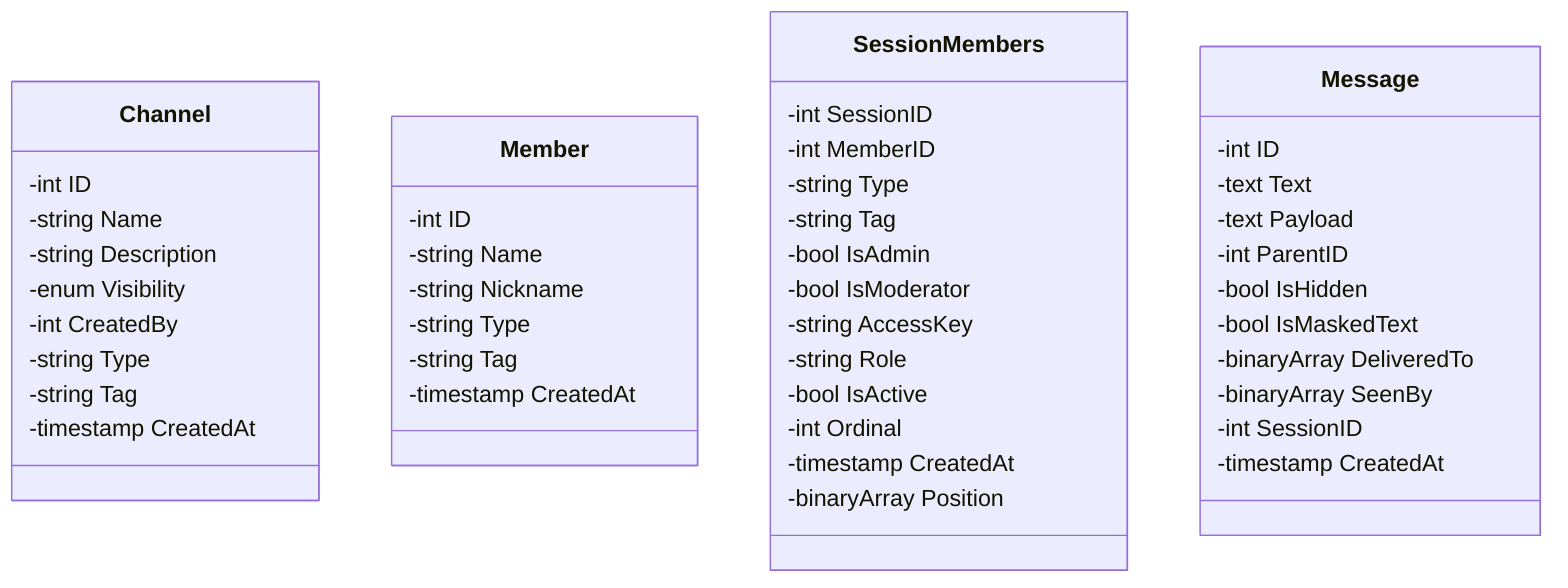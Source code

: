 classDiagram
    class Channel {
        -int ID
        -string Name
        -string Description
        -enum Visibility
        -int CreatedBy
        -string Type
        -string Tag
        -timestamp CreatedAt
    }

    class Member {
        -int ID
        -string Name
        -string Nickname
        -string Type
        -string Tag
        -timestamp CreatedAt
    }

    class SessionMembers {
        -int SessionID
        -int MemberID
        -string Type
        -string Tag
        -bool IsAdmin
        -bool IsModerator
        -string AccessKey
        -string Role
        -bool IsActive
        -int Ordinal
        -timestamp CreatedAt
        -binaryArray Position
    }

    class Message {
        -int ID
        -text Text
        -text Payload
        -int ParentID
        -bool IsHidden
        -bool IsMaskedText
        -binaryArray DeliveredTo
        -binaryArray SeenBy
        -int SessionID
        -timestamp CreatedAt
    }